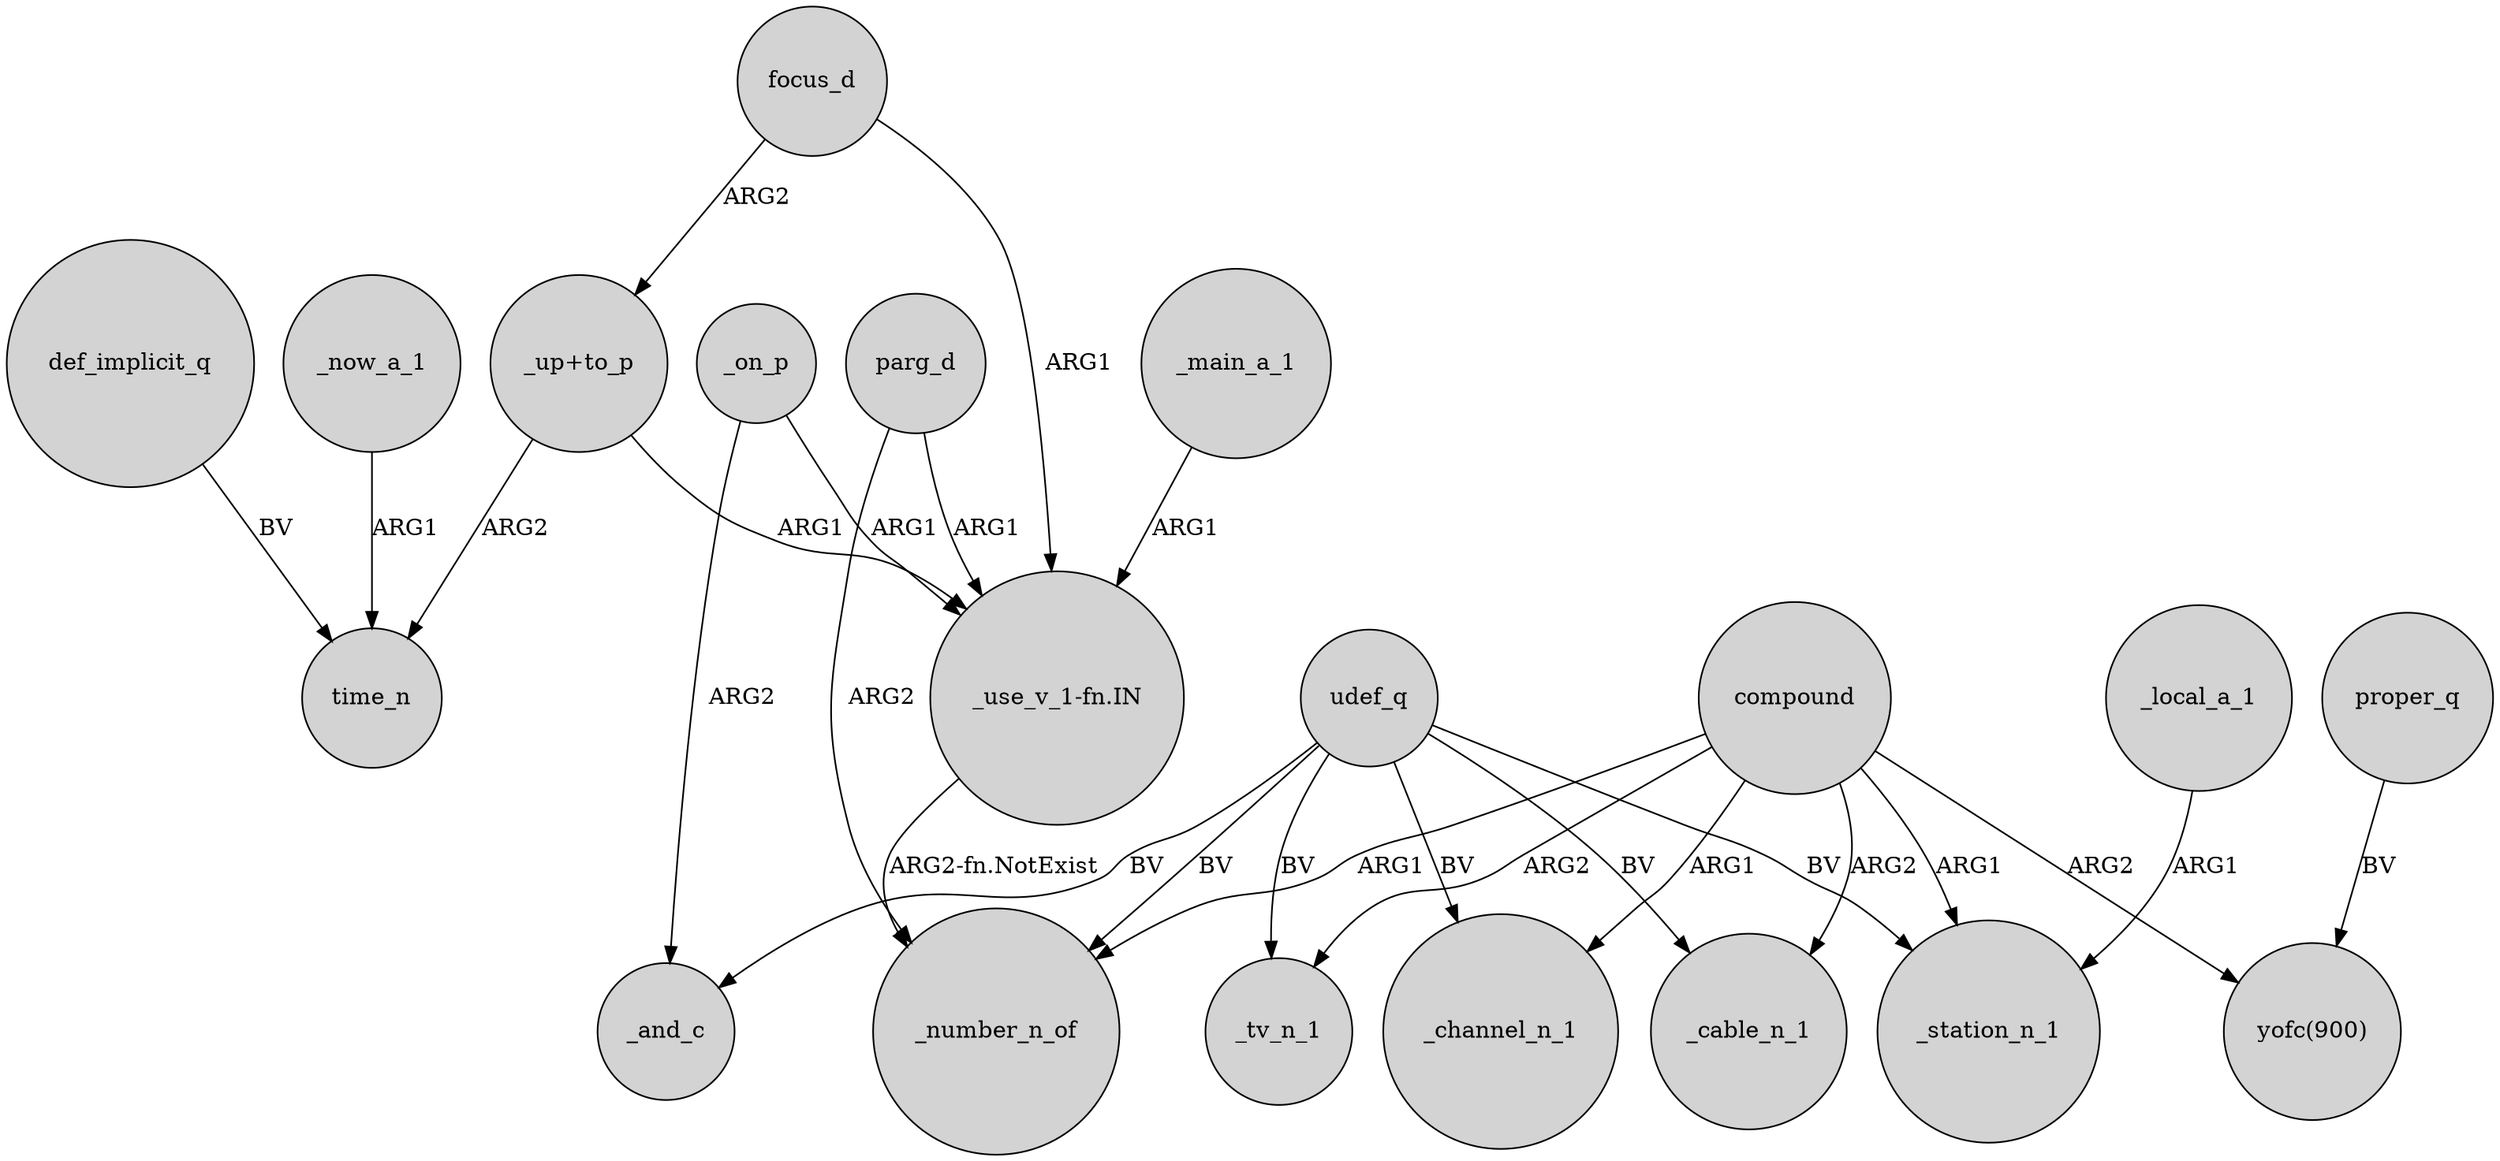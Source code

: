 digraph {
	node [shape=circle style=filled]
	udef_q -> _number_n_of [label=BV]
	"_up+to_p" -> "_use_v_1-fn.IN" [label=ARG1]
	compound -> _tv_n_1 [label=ARG2]
	udef_q -> _tv_n_1 [label=BV]
	proper_q -> "yofc(900)" [label=BV]
	compound -> _channel_n_1 [label=ARG1]
	"_use_v_1-fn.IN" -> _number_n_of [label="ARG2-fn.NotExist"]
	compound -> _station_n_1 [label=ARG1]
	_local_a_1 -> _station_n_1 [label=ARG1]
	_on_p -> "_use_v_1-fn.IN" [label=ARG1]
	focus_d -> "_use_v_1-fn.IN" [label=ARG1]
	parg_d -> "_use_v_1-fn.IN" [label=ARG1]
	compound -> _cable_n_1 [label=ARG2]
	_now_a_1 -> time_n [label=ARG1]
	compound -> _number_n_of [label=ARG1]
	compound -> "yofc(900)" [label=ARG2]
	udef_q -> _cable_n_1 [label=BV]
	"_up+to_p" -> time_n [label=ARG2]
	focus_d -> "_up+to_p" [label=ARG2]
	parg_d -> _number_n_of [label=ARG2]
	_on_p -> _and_c [label=ARG2]
	udef_q -> _station_n_1 [label=BV]
	udef_q -> _channel_n_1 [label=BV]
	udef_q -> _and_c [label=BV]
	def_implicit_q -> time_n [label=BV]
	_main_a_1 -> "_use_v_1-fn.IN" [label=ARG1]
}
